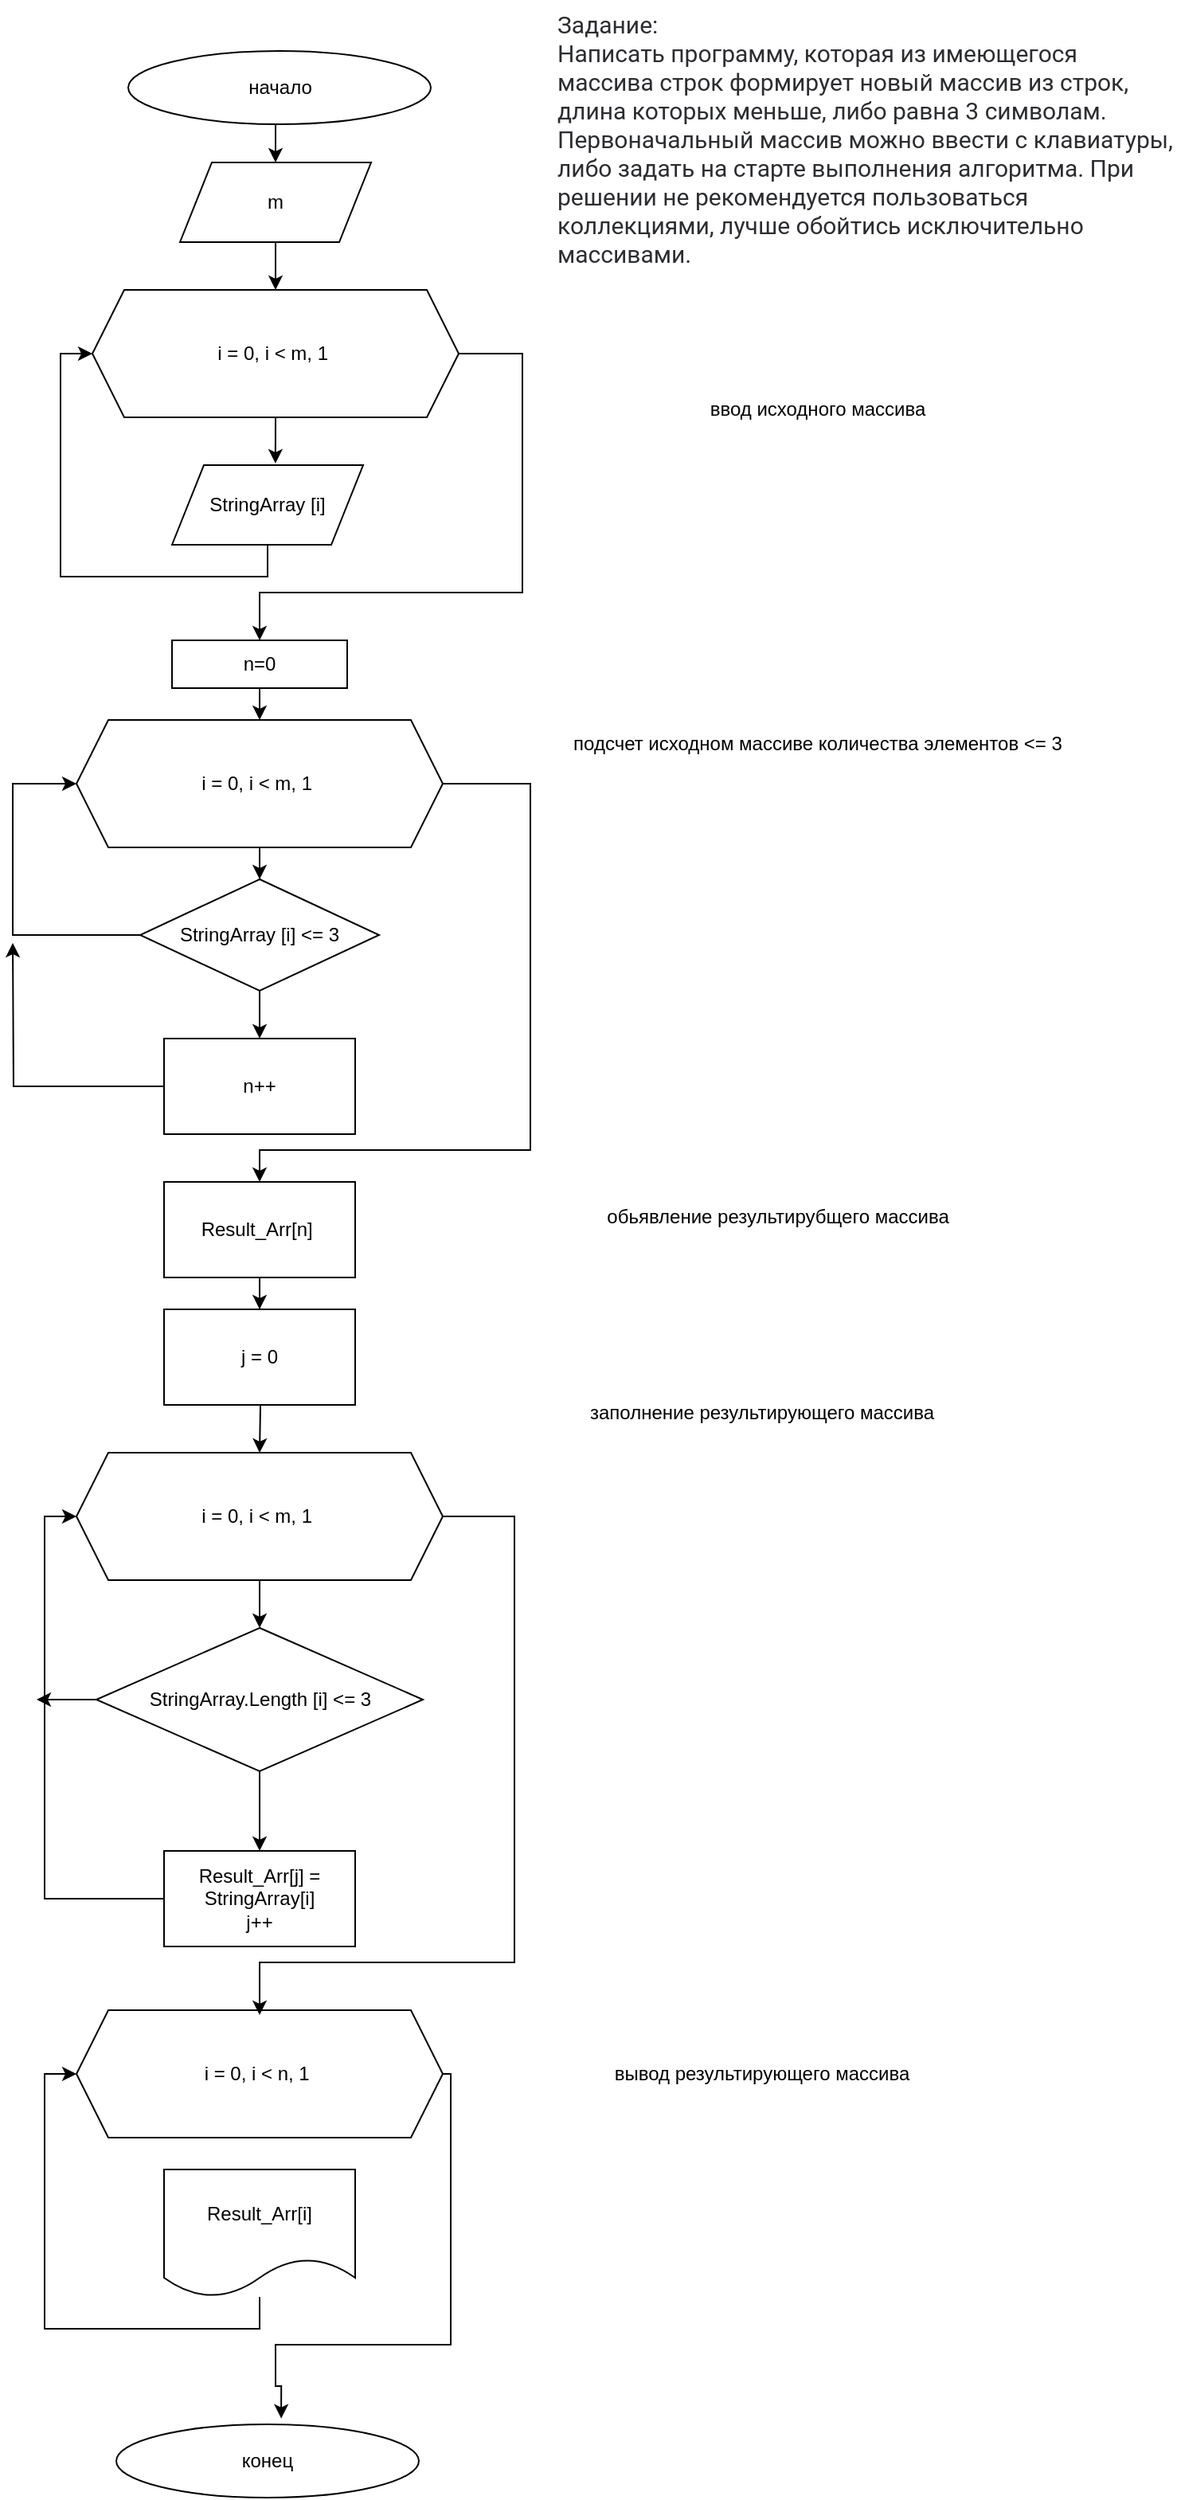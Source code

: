 <mxfile version="24.4.0" type="device">
  <diagram name="Страница — 1" id="ocL76xypNV4vXuqUSQZc">
    <mxGraphModel dx="1421" dy="716" grid="1" gridSize="10" guides="1" tooltips="1" connect="1" arrows="1" fold="1" page="1" pageScale="1" pageWidth="1169" pageHeight="1654" math="0" shadow="0">
      <root>
        <mxCell id="0" />
        <mxCell id="1" parent="0" />
        <mxCell id="iGjLPrh4CAKVrY7YEEKQ-25" style="edgeStyle=orthogonalEdgeStyle;rounded=0;orthogonalLoop=1;jettySize=auto;html=1;entryX=0.5;entryY=0;entryDx=0;entryDy=0;" edge="1" parent="1" target="iGjLPrh4CAKVrY7YEEKQ-1">
          <mxGeometry relative="1" as="geometry">
            <mxPoint x="575" y="120.0" as="sourcePoint" />
          </mxGeometry>
        </mxCell>
        <mxCell id="iGjLPrh4CAKVrY7YEEKQ-26" style="edgeStyle=orthogonalEdgeStyle;rounded=0;orthogonalLoop=1;jettySize=auto;html=1;entryX=0.5;entryY=0;entryDx=0;entryDy=0;" edge="1" parent="1" source="iGjLPrh4CAKVrY7YEEKQ-1" target="iGjLPrh4CAKVrY7YEEKQ-7">
          <mxGeometry relative="1" as="geometry" />
        </mxCell>
        <mxCell id="iGjLPrh4CAKVrY7YEEKQ-1" value="&lt;div&gt;&lt;br&gt;&lt;/div&gt;&lt;div&gt;&lt;span style=&quot;background-color: initial;&quot;&gt;m&lt;/span&gt;&lt;br&gt;&lt;/div&gt;&lt;div&gt;&lt;div&gt;&lt;br&gt;&lt;/div&gt;&lt;/div&gt;" style="shape=parallelogram;perimeter=parallelogramPerimeter;whiteSpace=wrap;html=1;fixedSize=1;" vertex="1" parent="1">
          <mxGeometry x="515" y="150" width="120" height="50" as="geometry" />
        </mxCell>
        <mxCell id="iGjLPrh4CAKVrY7YEEKQ-66" style="edgeStyle=orthogonalEdgeStyle;rounded=0;orthogonalLoop=1;jettySize=auto;html=1;" edge="1" parent="1" source="iGjLPrh4CAKVrY7YEEKQ-7" target="iGjLPrh4CAKVrY7YEEKQ-65">
          <mxGeometry relative="1" as="geometry">
            <Array as="points">
              <mxPoint x="730" y="270" />
              <mxPoint x="730" y="420" />
              <mxPoint x="565" y="420" />
            </Array>
          </mxGeometry>
        </mxCell>
        <mxCell id="iGjLPrh4CAKVrY7YEEKQ-7" value="i = 0, i &amp;lt; m, 1&amp;nbsp;" style="shape=hexagon;perimeter=hexagonPerimeter2;whiteSpace=wrap;html=1;fixedSize=1;" vertex="1" parent="1">
          <mxGeometry x="460" y="230" width="230" height="80" as="geometry" />
        </mxCell>
        <mxCell id="iGjLPrh4CAKVrY7YEEKQ-9" value="&lt;div&gt;StringArray [i]&lt;/div&gt;" style="shape=parallelogram;perimeter=parallelogramPerimeter;whiteSpace=wrap;html=1;fixedSize=1;" vertex="1" parent="1">
          <mxGeometry x="510" y="340" width="120" height="50" as="geometry" />
        </mxCell>
        <mxCell id="iGjLPrh4CAKVrY7YEEKQ-10" style="edgeStyle=orthogonalEdgeStyle;rounded=0;orthogonalLoop=1;jettySize=auto;html=1;entryX=0;entryY=0.5;entryDx=0;entryDy=0;exitX=0.5;exitY=1;exitDx=0;exitDy=0;" edge="1" parent="1" source="iGjLPrh4CAKVrY7YEEKQ-9" target="iGjLPrh4CAKVrY7YEEKQ-7">
          <mxGeometry relative="1" as="geometry">
            <Array as="points">
              <mxPoint x="570" y="410" />
              <mxPoint x="440" y="410" />
              <mxPoint x="440" y="270" />
            </Array>
          </mxGeometry>
        </mxCell>
        <mxCell id="iGjLPrh4CAKVrY7YEEKQ-20" style="edgeStyle=orthogonalEdgeStyle;rounded=0;orthogonalLoop=1;jettySize=auto;html=1;entryX=0.5;entryY=0;entryDx=0;entryDy=0;" edge="1" parent="1" source="iGjLPrh4CAKVrY7YEEKQ-12" target="iGjLPrh4CAKVrY7YEEKQ-14">
          <mxGeometry relative="1" as="geometry" />
        </mxCell>
        <mxCell id="iGjLPrh4CAKVrY7YEEKQ-31" style="edgeStyle=orthogonalEdgeStyle;rounded=0;orthogonalLoop=1;jettySize=auto;html=1;" edge="1" parent="1" source="iGjLPrh4CAKVrY7YEEKQ-12" target="iGjLPrh4CAKVrY7YEEKQ-48">
          <mxGeometry relative="1" as="geometry">
            <mxPoint x="565" y="847" as="targetPoint" />
            <Array as="points">
              <mxPoint x="735" y="540" />
              <mxPoint x="735" y="770" />
              <mxPoint x="565" y="770" />
            </Array>
          </mxGeometry>
        </mxCell>
        <mxCell id="iGjLPrh4CAKVrY7YEEKQ-12" value="i = 0, i &amp;lt; m, 1&amp;nbsp;" style="shape=hexagon;perimeter=hexagonPerimeter2;whiteSpace=wrap;html=1;fixedSize=1;" vertex="1" parent="1">
          <mxGeometry x="450" y="500" width="230" height="80" as="geometry" />
        </mxCell>
        <mxCell id="iGjLPrh4CAKVrY7YEEKQ-15" style="edgeStyle=orthogonalEdgeStyle;rounded=0;orthogonalLoop=1;jettySize=auto;html=1;entryX=0;entryY=0.5;entryDx=0;entryDy=0;exitX=0;exitY=0.5;exitDx=0;exitDy=0;" edge="1" parent="1" source="iGjLPrh4CAKVrY7YEEKQ-14" target="iGjLPrh4CAKVrY7YEEKQ-12">
          <mxGeometry relative="1" as="geometry">
            <Array as="points">
              <mxPoint x="410" y="635" />
              <mxPoint x="410" y="540" />
            </Array>
          </mxGeometry>
        </mxCell>
        <mxCell id="iGjLPrh4CAKVrY7YEEKQ-18" style="edgeStyle=orthogonalEdgeStyle;rounded=0;orthogonalLoop=1;jettySize=auto;html=1;exitX=0.5;exitY=1;exitDx=0;exitDy=0;entryX=0.5;entryY=0;entryDx=0;entryDy=0;" edge="1" parent="1" source="iGjLPrh4CAKVrY7YEEKQ-14" target="iGjLPrh4CAKVrY7YEEKQ-16">
          <mxGeometry relative="1" as="geometry" />
        </mxCell>
        <mxCell id="iGjLPrh4CAKVrY7YEEKQ-14" value="StringArray [i] &amp;lt;= 3" style="rhombus;whiteSpace=wrap;html=1;" vertex="1" parent="1">
          <mxGeometry x="490" y="600" width="150" height="70" as="geometry" />
        </mxCell>
        <mxCell id="iGjLPrh4CAKVrY7YEEKQ-17" style="edgeStyle=orthogonalEdgeStyle;rounded=0;orthogonalLoop=1;jettySize=auto;html=1;" edge="1" parent="1" source="iGjLPrh4CAKVrY7YEEKQ-16">
          <mxGeometry relative="1" as="geometry">
            <mxPoint x="410" y="640" as="targetPoint" />
          </mxGeometry>
        </mxCell>
        <mxCell id="iGjLPrh4CAKVrY7YEEKQ-16" value="n++" style="rounded=0;whiteSpace=wrap;html=1;" vertex="1" parent="1">
          <mxGeometry x="505" y="700" width="120" height="60" as="geometry" />
        </mxCell>
        <mxCell id="iGjLPrh4CAKVrY7YEEKQ-28" style="edgeStyle=orthogonalEdgeStyle;rounded=0;orthogonalLoop=1;jettySize=auto;html=1;exitX=0.5;exitY=1;exitDx=0;exitDy=0;entryX=0.541;entryY=-0.021;entryDx=0;entryDy=0;entryPerimeter=0;" edge="1" parent="1" source="iGjLPrh4CAKVrY7YEEKQ-7" target="iGjLPrh4CAKVrY7YEEKQ-9">
          <mxGeometry relative="1" as="geometry" />
        </mxCell>
        <mxCell id="iGjLPrh4CAKVrY7YEEKQ-42" style="edgeStyle=orthogonalEdgeStyle;rounded=0;orthogonalLoop=1;jettySize=auto;html=1;entryX=0.5;entryY=0;entryDx=0;entryDy=0;" edge="1" parent="1" source="iGjLPrh4CAKVrY7YEEKQ-32" target="iGjLPrh4CAKVrY7YEEKQ-34">
          <mxGeometry relative="1" as="geometry" />
        </mxCell>
        <mxCell id="iGjLPrh4CAKVrY7YEEKQ-32" value="i = 0, i &amp;lt; m, 1&amp;nbsp;" style="shape=hexagon;perimeter=hexagonPerimeter2;whiteSpace=wrap;html=1;fixedSize=1;" vertex="1" parent="1">
          <mxGeometry x="450" y="960" width="230" height="80" as="geometry" />
        </mxCell>
        <mxCell id="iGjLPrh4CAKVrY7YEEKQ-43" style="edgeStyle=orthogonalEdgeStyle;rounded=0;orthogonalLoop=1;jettySize=auto;html=1;exitX=0.5;exitY=1;exitDx=0;exitDy=0;entryX=0.5;entryY=0;entryDx=0;entryDy=0;" edge="1" parent="1" source="iGjLPrh4CAKVrY7YEEKQ-34" target="iGjLPrh4CAKVrY7YEEKQ-36">
          <mxGeometry relative="1" as="geometry" />
        </mxCell>
        <mxCell id="iGjLPrh4CAKVrY7YEEKQ-50" style="edgeStyle=orthogonalEdgeStyle;rounded=0;orthogonalLoop=1;jettySize=auto;html=1;" edge="1" parent="1" source="iGjLPrh4CAKVrY7YEEKQ-34">
          <mxGeometry relative="1" as="geometry">
            <mxPoint x="425" y="1115" as="targetPoint" />
          </mxGeometry>
        </mxCell>
        <mxCell id="iGjLPrh4CAKVrY7YEEKQ-34" value="StringArray.Length [i] &amp;lt;= 3" style="rhombus;whiteSpace=wrap;html=1;" vertex="1" parent="1">
          <mxGeometry x="462.5" y="1070" width="205" height="90" as="geometry" />
        </mxCell>
        <mxCell id="iGjLPrh4CAKVrY7YEEKQ-37" style="edgeStyle=orthogonalEdgeStyle;rounded=0;orthogonalLoop=1;jettySize=auto;html=1;entryX=0;entryY=0.5;entryDx=0;entryDy=0;" edge="1" parent="1" source="iGjLPrh4CAKVrY7YEEKQ-36" target="iGjLPrh4CAKVrY7YEEKQ-32">
          <mxGeometry relative="1" as="geometry">
            <Array as="points">
              <mxPoint x="430" y="1240" />
              <mxPoint x="430" y="1000" />
            </Array>
          </mxGeometry>
        </mxCell>
        <mxCell id="iGjLPrh4CAKVrY7YEEKQ-36" value="Result_Arr[j] = StringArray[i]&lt;div&gt;j++&lt;/div&gt;" style="rounded=0;whiteSpace=wrap;html=1;" vertex="1" parent="1">
          <mxGeometry x="505" y="1210" width="120" height="60" as="geometry" />
        </mxCell>
        <mxCell id="iGjLPrh4CAKVrY7YEEKQ-38" style="edgeStyle=orthogonalEdgeStyle;rounded=0;orthogonalLoop=1;jettySize=auto;html=1;exitX=0.5;exitY=1;exitDx=0;exitDy=0;" edge="1" parent="1" source="iGjLPrh4CAKVrY7YEEKQ-34" target="iGjLPrh4CAKVrY7YEEKQ-34">
          <mxGeometry relative="1" as="geometry" />
        </mxCell>
        <mxCell id="iGjLPrh4CAKVrY7YEEKQ-45" style="edgeStyle=orthogonalEdgeStyle;rounded=0;orthogonalLoop=1;jettySize=auto;html=1;entryX=0.5;entryY=0;entryDx=0;entryDy=0;" edge="1" parent="1" target="iGjLPrh4CAKVrY7YEEKQ-32">
          <mxGeometry relative="1" as="geometry">
            <mxPoint x="565" y="900" as="sourcePoint" />
          </mxGeometry>
        </mxCell>
        <mxCell id="iGjLPrh4CAKVrY7YEEKQ-47" value="&lt;div&gt;&lt;span style=&quot;background-color: initial;&quot;&gt;j = 0&lt;/span&gt;&lt;br&gt;&lt;/div&gt;" style="rounded=0;whiteSpace=wrap;html=1;" vertex="1" parent="1">
          <mxGeometry x="505" y="870" width="120" height="60" as="geometry" />
        </mxCell>
        <mxCell id="iGjLPrh4CAKVrY7YEEKQ-49" style="edgeStyle=orthogonalEdgeStyle;rounded=0;orthogonalLoop=1;jettySize=auto;html=1;entryX=0.5;entryY=0;entryDx=0;entryDy=0;" edge="1" parent="1" source="iGjLPrh4CAKVrY7YEEKQ-48" target="iGjLPrh4CAKVrY7YEEKQ-47">
          <mxGeometry relative="1" as="geometry" />
        </mxCell>
        <mxCell id="iGjLPrh4CAKVrY7YEEKQ-48" value="&lt;div&gt;Result_Arr[n]&amp;nbsp;&lt;br&gt;&lt;/div&gt;" style="rounded=0;whiteSpace=wrap;html=1;" vertex="1" parent="1">
          <mxGeometry x="505" y="790" width="120" height="60" as="geometry" />
        </mxCell>
        <mxCell id="iGjLPrh4CAKVrY7YEEKQ-58" style="edgeStyle=orthogonalEdgeStyle;rounded=0;orthogonalLoop=1;jettySize=auto;html=1;entryX=0.545;entryY=-0.08;entryDx=0;entryDy=0;entryPerimeter=0;" edge="1" parent="1" source="iGjLPrh4CAKVrY7YEEKQ-51" target="iGjLPrh4CAKVrY7YEEKQ-55">
          <mxGeometry relative="1" as="geometry">
            <mxPoint x="575" y="1540" as="targetPoint" />
            <Array as="points">
              <mxPoint x="685" y="1350" />
              <mxPoint x="685" y="1520" />
              <mxPoint x="575" y="1520" />
              <mxPoint x="575" y="1546" />
            </Array>
          </mxGeometry>
        </mxCell>
        <mxCell id="iGjLPrh4CAKVrY7YEEKQ-51" value="i = 0, i &amp;lt; n, 1&amp;nbsp;" style="shape=hexagon;perimeter=hexagonPerimeter2;whiteSpace=wrap;html=1;fixedSize=1;" vertex="1" parent="1">
          <mxGeometry x="450" y="1310" width="230" height="80" as="geometry" />
        </mxCell>
        <mxCell id="iGjLPrh4CAKVrY7YEEKQ-53" style="edgeStyle=orthogonalEdgeStyle;rounded=0;orthogonalLoop=1;jettySize=auto;html=1;entryX=0;entryY=0.5;entryDx=0;entryDy=0;" edge="1" parent="1" source="iGjLPrh4CAKVrY7YEEKQ-52" target="iGjLPrh4CAKVrY7YEEKQ-51">
          <mxGeometry relative="1" as="geometry">
            <Array as="points">
              <mxPoint x="565" y="1510" />
              <mxPoint x="430" y="1510" />
              <mxPoint x="430" y="1350" />
            </Array>
          </mxGeometry>
        </mxCell>
        <mxCell id="iGjLPrh4CAKVrY7YEEKQ-52" value="Result_Arr[i]" style="shape=document;whiteSpace=wrap;html=1;boundedLbl=1;" vertex="1" parent="1">
          <mxGeometry x="505" y="1410" width="120" height="80" as="geometry" />
        </mxCell>
        <mxCell id="iGjLPrh4CAKVrY7YEEKQ-55" value="конец" style="ellipse;whiteSpace=wrap;html=1;" vertex="1" parent="1">
          <mxGeometry x="475" y="1570" width="190" height="46" as="geometry" />
        </mxCell>
        <mxCell id="iGjLPrh4CAKVrY7YEEKQ-57" value="начало" style="ellipse;whiteSpace=wrap;html=1;" vertex="1" parent="1">
          <mxGeometry x="482.5" y="80" width="190" height="46" as="geometry" />
        </mxCell>
        <mxCell id="iGjLPrh4CAKVrY7YEEKQ-59" style="edgeStyle=orthogonalEdgeStyle;rounded=0;orthogonalLoop=1;jettySize=auto;html=1;" edge="1" parent="1" source="iGjLPrh4CAKVrY7YEEKQ-32">
          <mxGeometry relative="1" as="geometry">
            <mxPoint x="565" y="1313" as="targetPoint" />
            <Array as="points">
              <mxPoint x="725" y="1000" />
              <mxPoint x="725" y="1280" />
              <mxPoint x="565" y="1280" />
              <mxPoint x="565" y="1313" />
            </Array>
          </mxGeometry>
        </mxCell>
        <mxCell id="iGjLPrh4CAKVrY7YEEKQ-60" value="обьявление результирубщего массива" style="text;html=1;align=center;verticalAlign=middle;resizable=0;points=[];autosize=1;strokeColor=none;fillColor=none;" vertex="1" parent="1">
          <mxGeometry x="770" y="797" width="240" height="30" as="geometry" />
        </mxCell>
        <mxCell id="iGjLPrh4CAKVrY7YEEKQ-61" value="заполнение результирующего массива" style="text;html=1;align=center;verticalAlign=middle;resizable=0;points=[];autosize=1;strokeColor=none;fillColor=none;" vertex="1" parent="1">
          <mxGeometry x="760" y="920" width="240" height="30" as="geometry" />
        </mxCell>
        <mxCell id="iGjLPrh4CAKVrY7YEEKQ-62" value="вывод результирующего массива" style="text;html=1;align=center;verticalAlign=middle;resizable=0;points=[];autosize=1;strokeColor=none;fillColor=none;" vertex="1" parent="1">
          <mxGeometry x="775" y="1335" width="210" height="30" as="geometry" />
        </mxCell>
        <mxCell id="iGjLPrh4CAKVrY7YEEKQ-63" value="ввод исходного массива" style="text;html=1;align=center;verticalAlign=middle;resizable=0;points=[];autosize=1;strokeColor=none;fillColor=none;" vertex="1" parent="1">
          <mxGeometry x="835" y="290" width="160" height="30" as="geometry" />
        </mxCell>
        <mxCell id="iGjLPrh4CAKVrY7YEEKQ-64" value="подсчет исходном массиве количества элементов &amp;lt;= 3" style="text;html=1;align=center;verticalAlign=middle;resizable=0;points=[];autosize=1;strokeColor=none;fillColor=none;" vertex="1" parent="1">
          <mxGeometry x="750" y="500" width="330" height="30" as="geometry" />
        </mxCell>
        <mxCell id="iGjLPrh4CAKVrY7YEEKQ-68" style="edgeStyle=orthogonalEdgeStyle;rounded=0;orthogonalLoop=1;jettySize=auto;html=1;exitX=0.5;exitY=1;exitDx=0;exitDy=0;entryX=0.5;entryY=0;entryDx=0;entryDy=0;" edge="1" parent="1" source="iGjLPrh4CAKVrY7YEEKQ-65" target="iGjLPrh4CAKVrY7YEEKQ-12">
          <mxGeometry relative="1" as="geometry" />
        </mxCell>
        <mxCell id="iGjLPrh4CAKVrY7YEEKQ-65" value="n=0" style="rounded=0;whiteSpace=wrap;html=1;" vertex="1" parent="1">
          <mxGeometry x="510" y="450" width="110" height="30" as="geometry" />
        </mxCell>
        <mxCell id="iGjLPrh4CAKVrY7YEEKQ-69" value="&lt;div&gt;&lt;font face=&quot;Onest, Roboto, San Francisco, Helvetica Neue, Helvetica, Arial&quot; color=&quot;#2c2d30&quot;&gt;&lt;span style=&quot;font-size: 15px; background-color: rgb(255, 255, 255);&quot;&gt;Задание:&lt;/span&gt;&lt;/font&gt;&lt;/div&gt;&lt;span style=&quot;color: rgb(44, 45, 48); font-family: Onest, Roboto, &amp;quot;San Francisco&amp;quot;, &amp;quot;Helvetica Neue&amp;quot;, Helvetica, Arial; font-size: 15px; font-style: normal; font-variant-ligatures: normal; font-variant-caps: normal; font-weight: 400; letter-spacing: normal; orphans: 2; text-align: start; text-indent: 0px; text-transform: none; widows: 2; word-spacing: 0px; -webkit-text-stroke-width: 0px; white-space: normal; background-color: rgb(255, 255, 255); text-decoration-thickness: initial; text-decoration-style: initial; text-decoration-color: initial; display: inline !important; float: none;&quot;&gt;Написать программу, которая из имеющегося массива строк формирует новый массив из строк, длина которых меньше, либо равна 3 символам. Первоначальный массив можно ввести с клавиатуры, либо задать на старте выполнения алгоритма. При решении не рекомендуется пользоваться коллекциями, лучше обойтись исключительно массивами.&lt;/span&gt;" style="text;whiteSpace=wrap;html=1;" vertex="1" parent="1">
          <mxGeometry x="750" y="48" width="390" height="202" as="geometry" />
        </mxCell>
      </root>
    </mxGraphModel>
  </diagram>
</mxfile>

